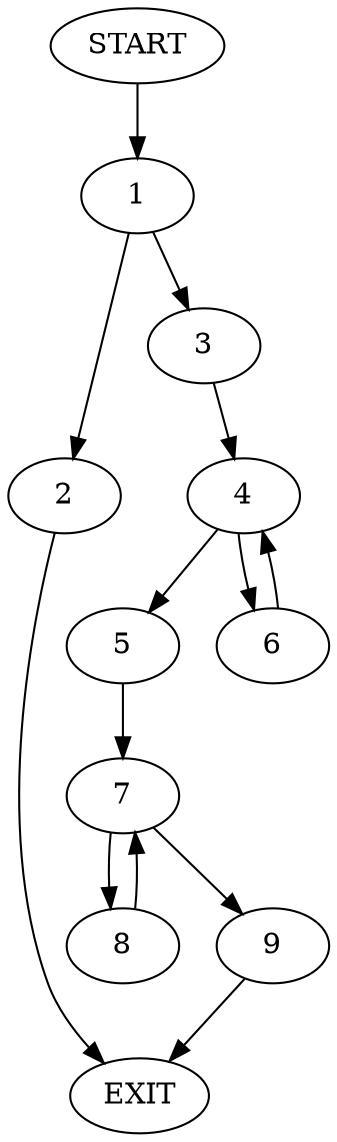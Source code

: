 digraph {
0 [label="START"]
10 [label="EXIT"]
0 -> 1
1 -> 2
1 -> 3
2 -> 10
3 -> 4
4 -> 5
4 -> 6
6 -> 4
5 -> 7
7 -> 8
7 -> 9
8 -> 7
9 -> 10
}
